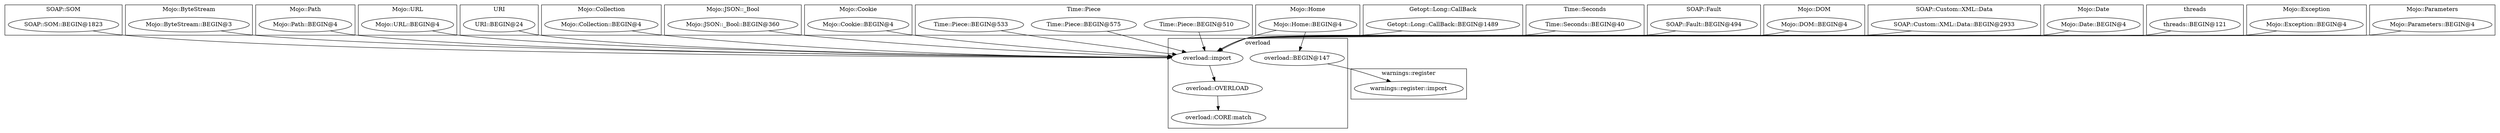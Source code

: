 digraph {
graph [overlap=false]
subgraph cluster_SOAP_SOM {
	label="SOAP::SOM";
	"SOAP::SOM::BEGIN@1823";
}
subgraph cluster_Mojo_ByteStream {
	label="Mojo::ByteStream";
	"Mojo::ByteStream::BEGIN@3";
}
subgraph cluster_Mojo_Path {
	label="Mojo::Path";
	"Mojo::Path::BEGIN@4";
}
subgraph cluster_Mojo_URL {
	label="Mojo::URL";
	"Mojo::URL::BEGIN@4";
}
subgraph cluster_URI {
	label="URI";
	"URI::BEGIN@24";
}
subgraph cluster_Mojo_Collection {
	label="Mojo::Collection";
	"Mojo::Collection::BEGIN@4";
}
subgraph cluster_Mojo_JSON__Bool {
	label="Mojo::JSON::_Bool";
	"Mojo::JSON::_Bool::BEGIN@360";
}
subgraph cluster_Mojo_Cookie {
	label="Mojo::Cookie";
	"Mojo::Cookie::BEGIN@4";
}
subgraph cluster_Time_Piece {
	label="Time::Piece";
	"Time::Piece::BEGIN@510";
	"Time::Piece::BEGIN@575";
	"Time::Piece::BEGIN@533";
}
subgraph cluster_Mojo_Home {
	label="Mojo::Home";
	"Mojo::Home::BEGIN@4";
}
subgraph cluster_Getopt_Long_CallBack {
	label="Getopt::Long::CallBack";
	"Getopt::Long::CallBack::BEGIN@1489";
}
subgraph cluster_overload {
	label="overload";
	"overload::BEGIN@147";
	"overload::OVERLOAD";
	"overload::import";
	"overload::CORE:match";
}
subgraph cluster_Time_Seconds {
	label="Time::Seconds";
	"Time::Seconds::BEGIN@40";
}
subgraph cluster_SOAP_Fault {
	label="SOAP::Fault";
	"SOAP::Fault::BEGIN@494";
}
subgraph cluster_Mojo_DOM {
	label="Mojo::DOM";
	"Mojo::DOM::BEGIN@4";
}
subgraph cluster_SOAP_Custom_XML_Data {
	label="SOAP::Custom::XML::Data";
	"SOAP::Custom::XML::Data::BEGIN@2933";
}
subgraph cluster_Mojo_Date {
	label="Mojo::Date";
	"Mojo::Date::BEGIN@4";
}
subgraph cluster_threads {
	label="threads";
	"threads::BEGIN@121";
}
subgraph cluster_Mojo_Exception {
	label="Mojo::Exception";
	"Mojo::Exception::BEGIN@4";
}
subgraph cluster_warnings_register {
	label="warnings::register";
	"warnings::register::import";
}
subgraph cluster_Mojo_Parameters {
	label="Mojo::Parameters";
	"Mojo::Parameters::BEGIN@4";
}
"overload::BEGIN@147" -> "warnings::register::import";
"overload::import" -> "overload::OVERLOAD";
"SOAP::SOM::BEGIN@1823" -> "overload::import";
"Time::Piece::BEGIN@510" -> "overload::import";
"Mojo::Path::BEGIN@4" -> "overload::import";
"threads::BEGIN@121" -> "overload::import";
"Mojo::Cookie::BEGIN@4" -> "overload::import";
"Getopt::Long::CallBack::BEGIN@1489" -> "overload::import";
"Mojo::DOM::BEGIN@4" -> "overload::import";
"SOAP::Fault::BEGIN@494" -> "overload::import";
"URI::BEGIN@24" -> "overload::import";
"Mojo::Exception::BEGIN@4" -> "overload::import";
"Mojo::Home::BEGIN@4" -> "overload::import";
"Time::Piece::BEGIN@533" -> "overload::import";
"Mojo::Date::BEGIN@4" -> "overload::import";
"Mojo::Collection::BEGIN@4" -> "overload::import";
"Mojo::Parameters::BEGIN@4" -> "overload::import";
"Time::Piece::BEGIN@575" -> "overload::import";
"Time::Seconds::BEGIN@40" -> "overload::import";
"SOAP::Custom::XML::Data::BEGIN@2933" -> "overload::import";
"Mojo::ByteStream::BEGIN@3" -> "overload::import";
"Mojo::URL::BEGIN@4" -> "overload::import";
"Mojo::JSON::_Bool::BEGIN@360" -> "overload::import";
"Mojo::Home::BEGIN@4" -> "overload::BEGIN@147";
"overload::OVERLOAD" -> "overload::CORE:match";
}
